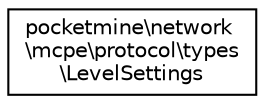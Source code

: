 digraph "Graphical Class Hierarchy"
{
 // INTERACTIVE_SVG=YES
 // LATEX_PDF_SIZE
  edge [fontname="Helvetica",fontsize="10",labelfontname="Helvetica",labelfontsize="10"];
  node [fontname="Helvetica",fontsize="10",shape=record];
  rankdir="LR";
  Node0 [label="pocketmine\\network\l\\mcpe\\protocol\\types\l\\LevelSettings",height=0.2,width=0.4,color="black", fillcolor="white", style="filled",URL="$de/dea/classpocketmine_1_1network_1_1mcpe_1_1protocol_1_1types_1_1_level_settings.html",tooltip=" "];
}
